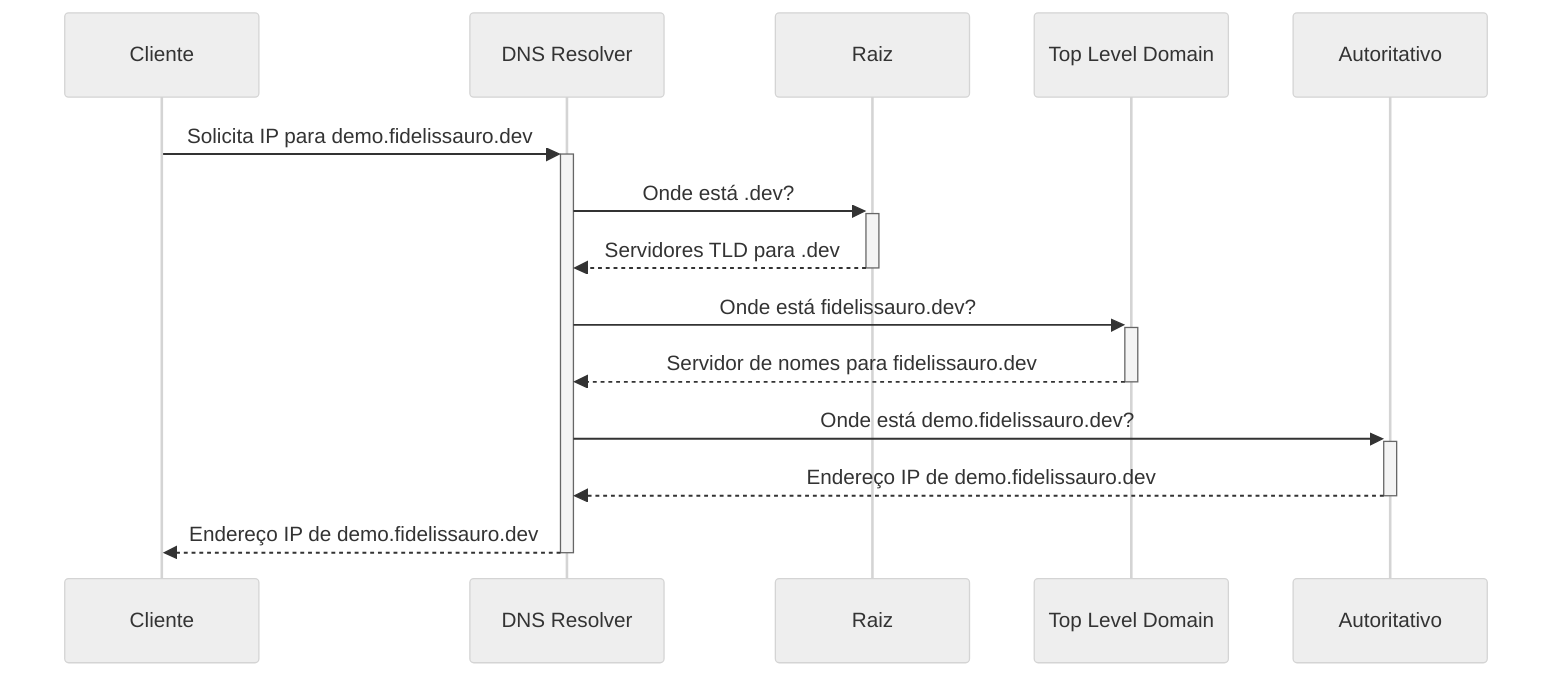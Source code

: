 %%{init: {'theme':'neutral'}}%%
sequenceDiagram
    participant Cliente
    participant Resolver as DNS Resolver
    participant Raiz as Raiz
    participant TLD as Top Level Domain
    participant Autoritativo
    Cliente->>+Resolver: Solicita IP para demo.fidelissauro.dev
    Resolver->>+Raiz: Onde está .dev?
    Raiz-->>-Resolver: Servidores TLD para .dev
    Resolver->>+TLD: Onde está fidelissauro.dev?
    TLD-->>-Resolver: Servidor de nomes para fidelissauro.dev
    Resolver->>+Autoritativo: Onde está demo.fidelissauro.dev?
    Autoritativo-->>-Resolver: Endereço IP de demo.fidelissauro.dev
    Resolver-->>-Cliente: Endereço IP de demo.fidelissauro.dev